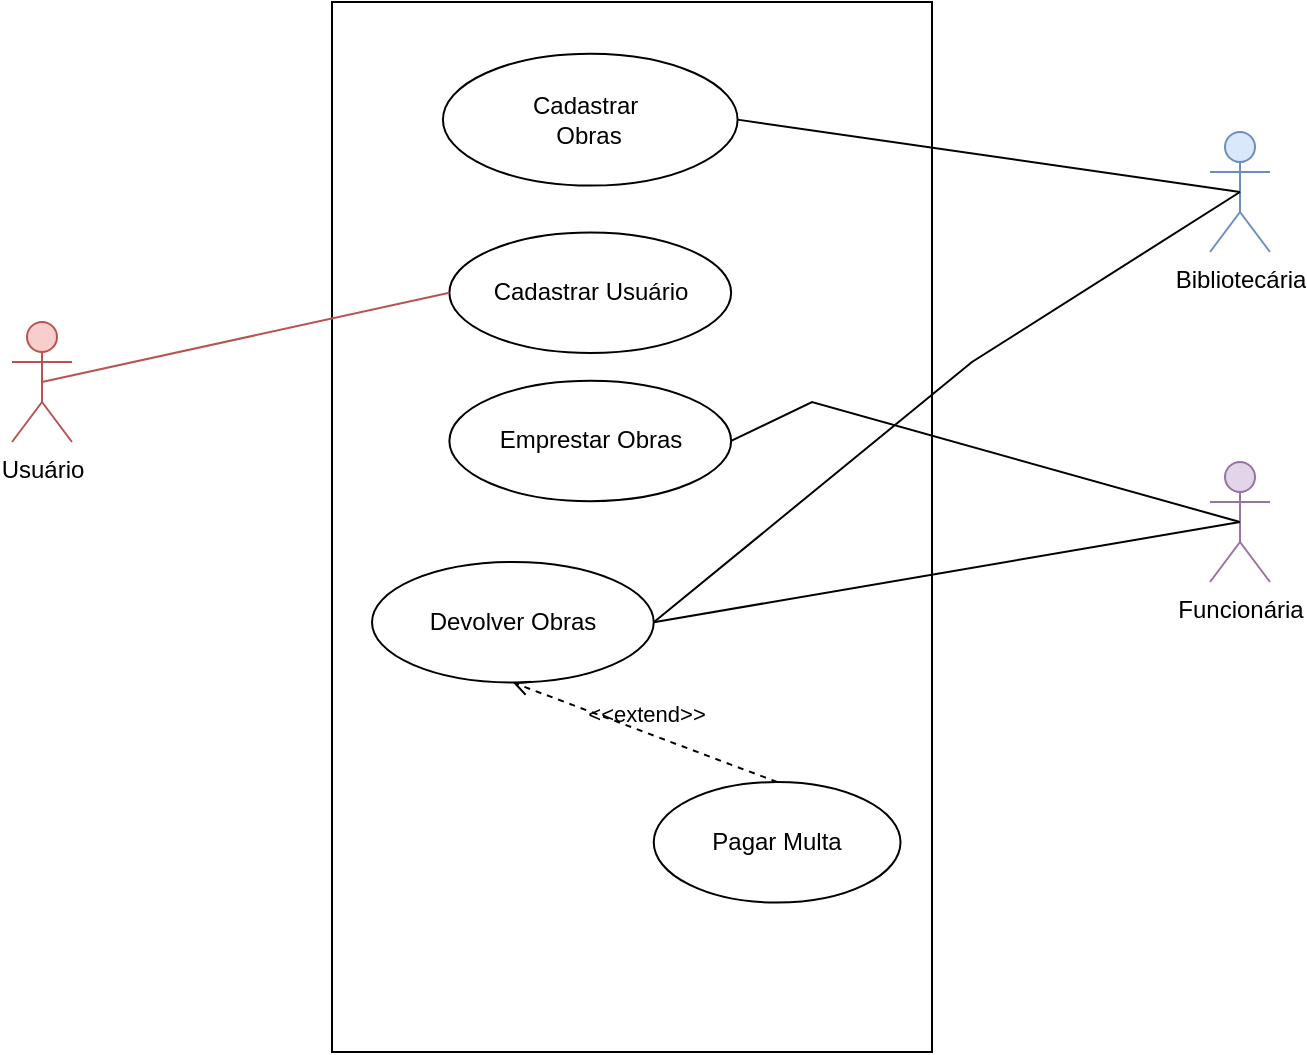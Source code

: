 <mxfile version="24.7.16">
  <diagram name="Página-1" id="VHbolOc0FTkq8lpuDO7x">
    <mxGraphModel dx="1114" dy="558" grid="1" gridSize="10" guides="1" tooltips="1" connect="1" arrows="1" fold="1" page="1" pageScale="1" pageWidth="827" pageHeight="1169" math="0" shadow="0">
      <root>
        <mxCell id="0" />
        <mxCell id="1" parent="0" />
        <mxCell id="mMl5ZqCpd9Su9_Vhrzp2-2" value="Bibliotecária" style="shape=umlActor;verticalLabelPosition=bottom;verticalAlign=top;html=1;outlineConnect=0;fillColor=#dae8fc;strokeColor=#6c8ebf;" parent="1" vertex="1">
          <mxGeometry x="1089" y="525" width="30" height="60" as="geometry" />
        </mxCell>
        <mxCell id="j-uDmC2jhsdjdx9KDqKA-2" value="" style="group;rounded=0;dashed=1;" vertex="1" connectable="0" parent="1">
          <mxGeometry x="650" y="460" width="300" height="525" as="geometry" />
        </mxCell>
        <mxCell id="mMl5ZqCpd9Su9_Vhrzp2-4" value="" style="rounded=0;whiteSpace=wrap;html=1;" parent="j-uDmC2jhsdjdx9KDqKA-2" vertex="1">
          <mxGeometry width="300" height="525" as="geometry" />
        </mxCell>
        <mxCell id="mMl5ZqCpd9Su9_Vhrzp2-1" value="Cadastrar&amp;nbsp;&lt;br&gt;Obras" style="ellipse;whiteSpace=wrap;html=1;" parent="j-uDmC2jhsdjdx9KDqKA-2" vertex="1">
          <mxGeometry x="55.466" y="25.82" width="147.326" height="65.986" as="geometry" />
        </mxCell>
        <mxCell id="j-uDmC2jhsdjdx9KDqKA-3" value="Cadastrar Usuário" style="ellipse;whiteSpace=wrap;html=1;" vertex="1" parent="j-uDmC2jhsdjdx9KDqKA-2">
          <mxGeometry x="58.693" y="115.24" width="140.87" height="60.246" as="geometry" />
        </mxCell>
        <mxCell id="j-uDmC2jhsdjdx9KDqKA-21" value="Emprestar Obras" style="ellipse;whiteSpace=wrap;html=1;" vertex="1" parent="j-uDmC2jhsdjdx9KDqKA-2">
          <mxGeometry x="58.695" y="189.344" width="140.87" height="60.246" as="geometry" />
        </mxCell>
        <mxCell id="j-uDmC2jhsdjdx9KDqKA-31" value="Pagar Multa" style="ellipse;whiteSpace=wrap;html=1;" vertex="1" parent="j-uDmC2jhsdjdx9KDqKA-2">
          <mxGeometry x="160.87" y="390" width="123.39" height="60.3" as="geometry" />
        </mxCell>
        <mxCell id="j-uDmC2jhsdjdx9KDqKA-24" value="Devolver Obras" style="ellipse;whiteSpace=wrap;html=1;" vertex="1" parent="j-uDmC2jhsdjdx9KDqKA-2">
          <mxGeometry x="20.005" y="279.999" width="140.87" height="60.246" as="geometry" />
        </mxCell>
        <mxCell id="j-uDmC2jhsdjdx9KDqKA-34" value="&amp;lt;&amp;lt;extend&amp;gt;&amp;gt;" style="html=1;verticalAlign=bottom;labelBackgroundColor=none;endArrow=open;endFill=0;dashed=1;rounded=0;exitX=0.5;exitY=0;exitDx=0;exitDy=0;entryX=0.5;entryY=1;entryDx=0;entryDy=0;" edge="1" parent="j-uDmC2jhsdjdx9KDqKA-2" source="j-uDmC2jhsdjdx9KDqKA-31" target="j-uDmC2jhsdjdx9KDqKA-24">
          <mxGeometry width="160" relative="1" as="geometry">
            <mxPoint x="80" y="390" as="sourcePoint" />
            <mxPoint x="240" y="390" as="targetPoint" />
            <mxPoint as="offset" />
          </mxGeometry>
        </mxCell>
        <mxCell id="j-uDmC2jhsdjdx9KDqKA-7" value="Usuário" style="shape=umlActor;verticalLabelPosition=bottom;verticalAlign=top;html=1;fillColor=#f8cecc;strokeColor=#b85450;" vertex="1" parent="1">
          <mxGeometry x="490" y="620" width="30" height="60" as="geometry" />
        </mxCell>
        <mxCell id="j-uDmC2jhsdjdx9KDqKA-13" value="" style="html=1;verticalAlign=bottom;labelBackgroundColor=none;endArrow=none;endFill=0;endSize=6;align=left;rounded=0;entryX=0.5;entryY=0.5;entryDx=0;entryDy=0;entryPerimeter=0;exitX=0;exitY=0.5;exitDx=0;exitDy=0;fillColor=#f8cecc;strokeColor=#b85450;" edge="1" parent="1" source="j-uDmC2jhsdjdx9KDqKA-3" target="j-uDmC2jhsdjdx9KDqKA-7">
          <mxGeometry x="-1" relative="1" as="geometry">
            <mxPoint x="799" y="603" as="sourcePoint" />
            <mxPoint x="1004" y="668" as="targetPoint" />
          </mxGeometry>
        </mxCell>
        <mxCell id="j-uDmC2jhsdjdx9KDqKA-1" value="" style="html=1;verticalAlign=bottom;labelBackgroundColor=none;endArrow=none;endFill=0;endSize=6;align=left;rounded=0;entryX=0.5;entryY=0.5;entryDx=0;entryDy=0;entryPerimeter=0;exitX=1;exitY=0.5;exitDx=0;exitDy=0;" edge="1" parent="1" source="mMl5ZqCpd9Su9_Vhrzp2-1" target="mMl5ZqCpd9Su9_Vhrzp2-2">
          <mxGeometry x="-1" relative="1" as="geometry">
            <mxPoint x="899" y="508" as="sourcePoint" />
            <mxPoint x="1059" y="508" as="targetPoint" />
          </mxGeometry>
        </mxCell>
        <mxCell id="j-uDmC2jhsdjdx9KDqKA-22" value="" style="html=1;verticalAlign=bottom;labelBackgroundColor=none;endArrow=none;endFill=0;endSize=6;align=left;rounded=0;entryX=0.5;entryY=0.5;entryDx=0;entryDy=0;entryPerimeter=0;exitX=1;exitY=0.5;exitDx=0;exitDy=0;" edge="1" parent="1" source="j-uDmC2jhsdjdx9KDqKA-21" target="j-uDmC2jhsdjdx9KDqKA-23">
          <mxGeometry x="-1" relative="1" as="geometry">
            <mxPoint x="827" y="670" as="sourcePoint" />
            <mxPoint x="1096" y="750" as="targetPoint" />
            <Array as="points">
              <mxPoint x="890" y="660" />
            </Array>
          </mxGeometry>
        </mxCell>
        <mxCell id="j-uDmC2jhsdjdx9KDqKA-23" value="Funcionária" style="shape=umlActor;verticalLabelPosition=bottom;verticalAlign=top;html=1;fillColor=#e1d5e7;strokeColor=#9673a6;" vertex="1" parent="1">
          <mxGeometry x="1089" y="690" width="30" height="60" as="geometry" />
        </mxCell>
        <mxCell id="j-uDmC2jhsdjdx9KDqKA-25" value="" style="html=1;verticalAlign=bottom;labelBackgroundColor=none;endArrow=none;endFill=0;endSize=6;align=left;rounded=0;entryX=0.5;entryY=0.5;entryDx=0;entryDy=0;entryPerimeter=0;exitX=1;exitY=0.5;exitDx=0;exitDy=0;" edge="1" parent="1" source="j-uDmC2jhsdjdx9KDqKA-24" target="j-uDmC2jhsdjdx9KDqKA-23">
          <mxGeometry x="-1" relative="1" as="geometry">
            <mxPoint x="910" y="740" as="sourcePoint" />
            <mxPoint x="1000" y="800" as="targetPoint" />
          </mxGeometry>
        </mxCell>
        <mxCell id="j-uDmC2jhsdjdx9KDqKA-28" value="" style="html=1;verticalAlign=bottom;labelBackgroundColor=none;endArrow=none;endFill=0;endSize=6;align=left;rounded=0;exitX=1;exitY=0.5;exitDx=0;exitDy=0;entryX=0.5;entryY=0.5;entryDx=0;entryDy=0;entryPerimeter=0;" edge="1" parent="1" source="j-uDmC2jhsdjdx9KDqKA-24" target="mMl5ZqCpd9Su9_Vhrzp2-2">
          <mxGeometry x="-1" relative="1" as="geometry">
            <mxPoint x="820" y="770" as="sourcePoint" />
            <mxPoint x="1104" y="720" as="targetPoint" />
            <Array as="points">
              <mxPoint x="970" y="640" />
            </Array>
          </mxGeometry>
        </mxCell>
      </root>
    </mxGraphModel>
  </diagram>
</mxfile>
